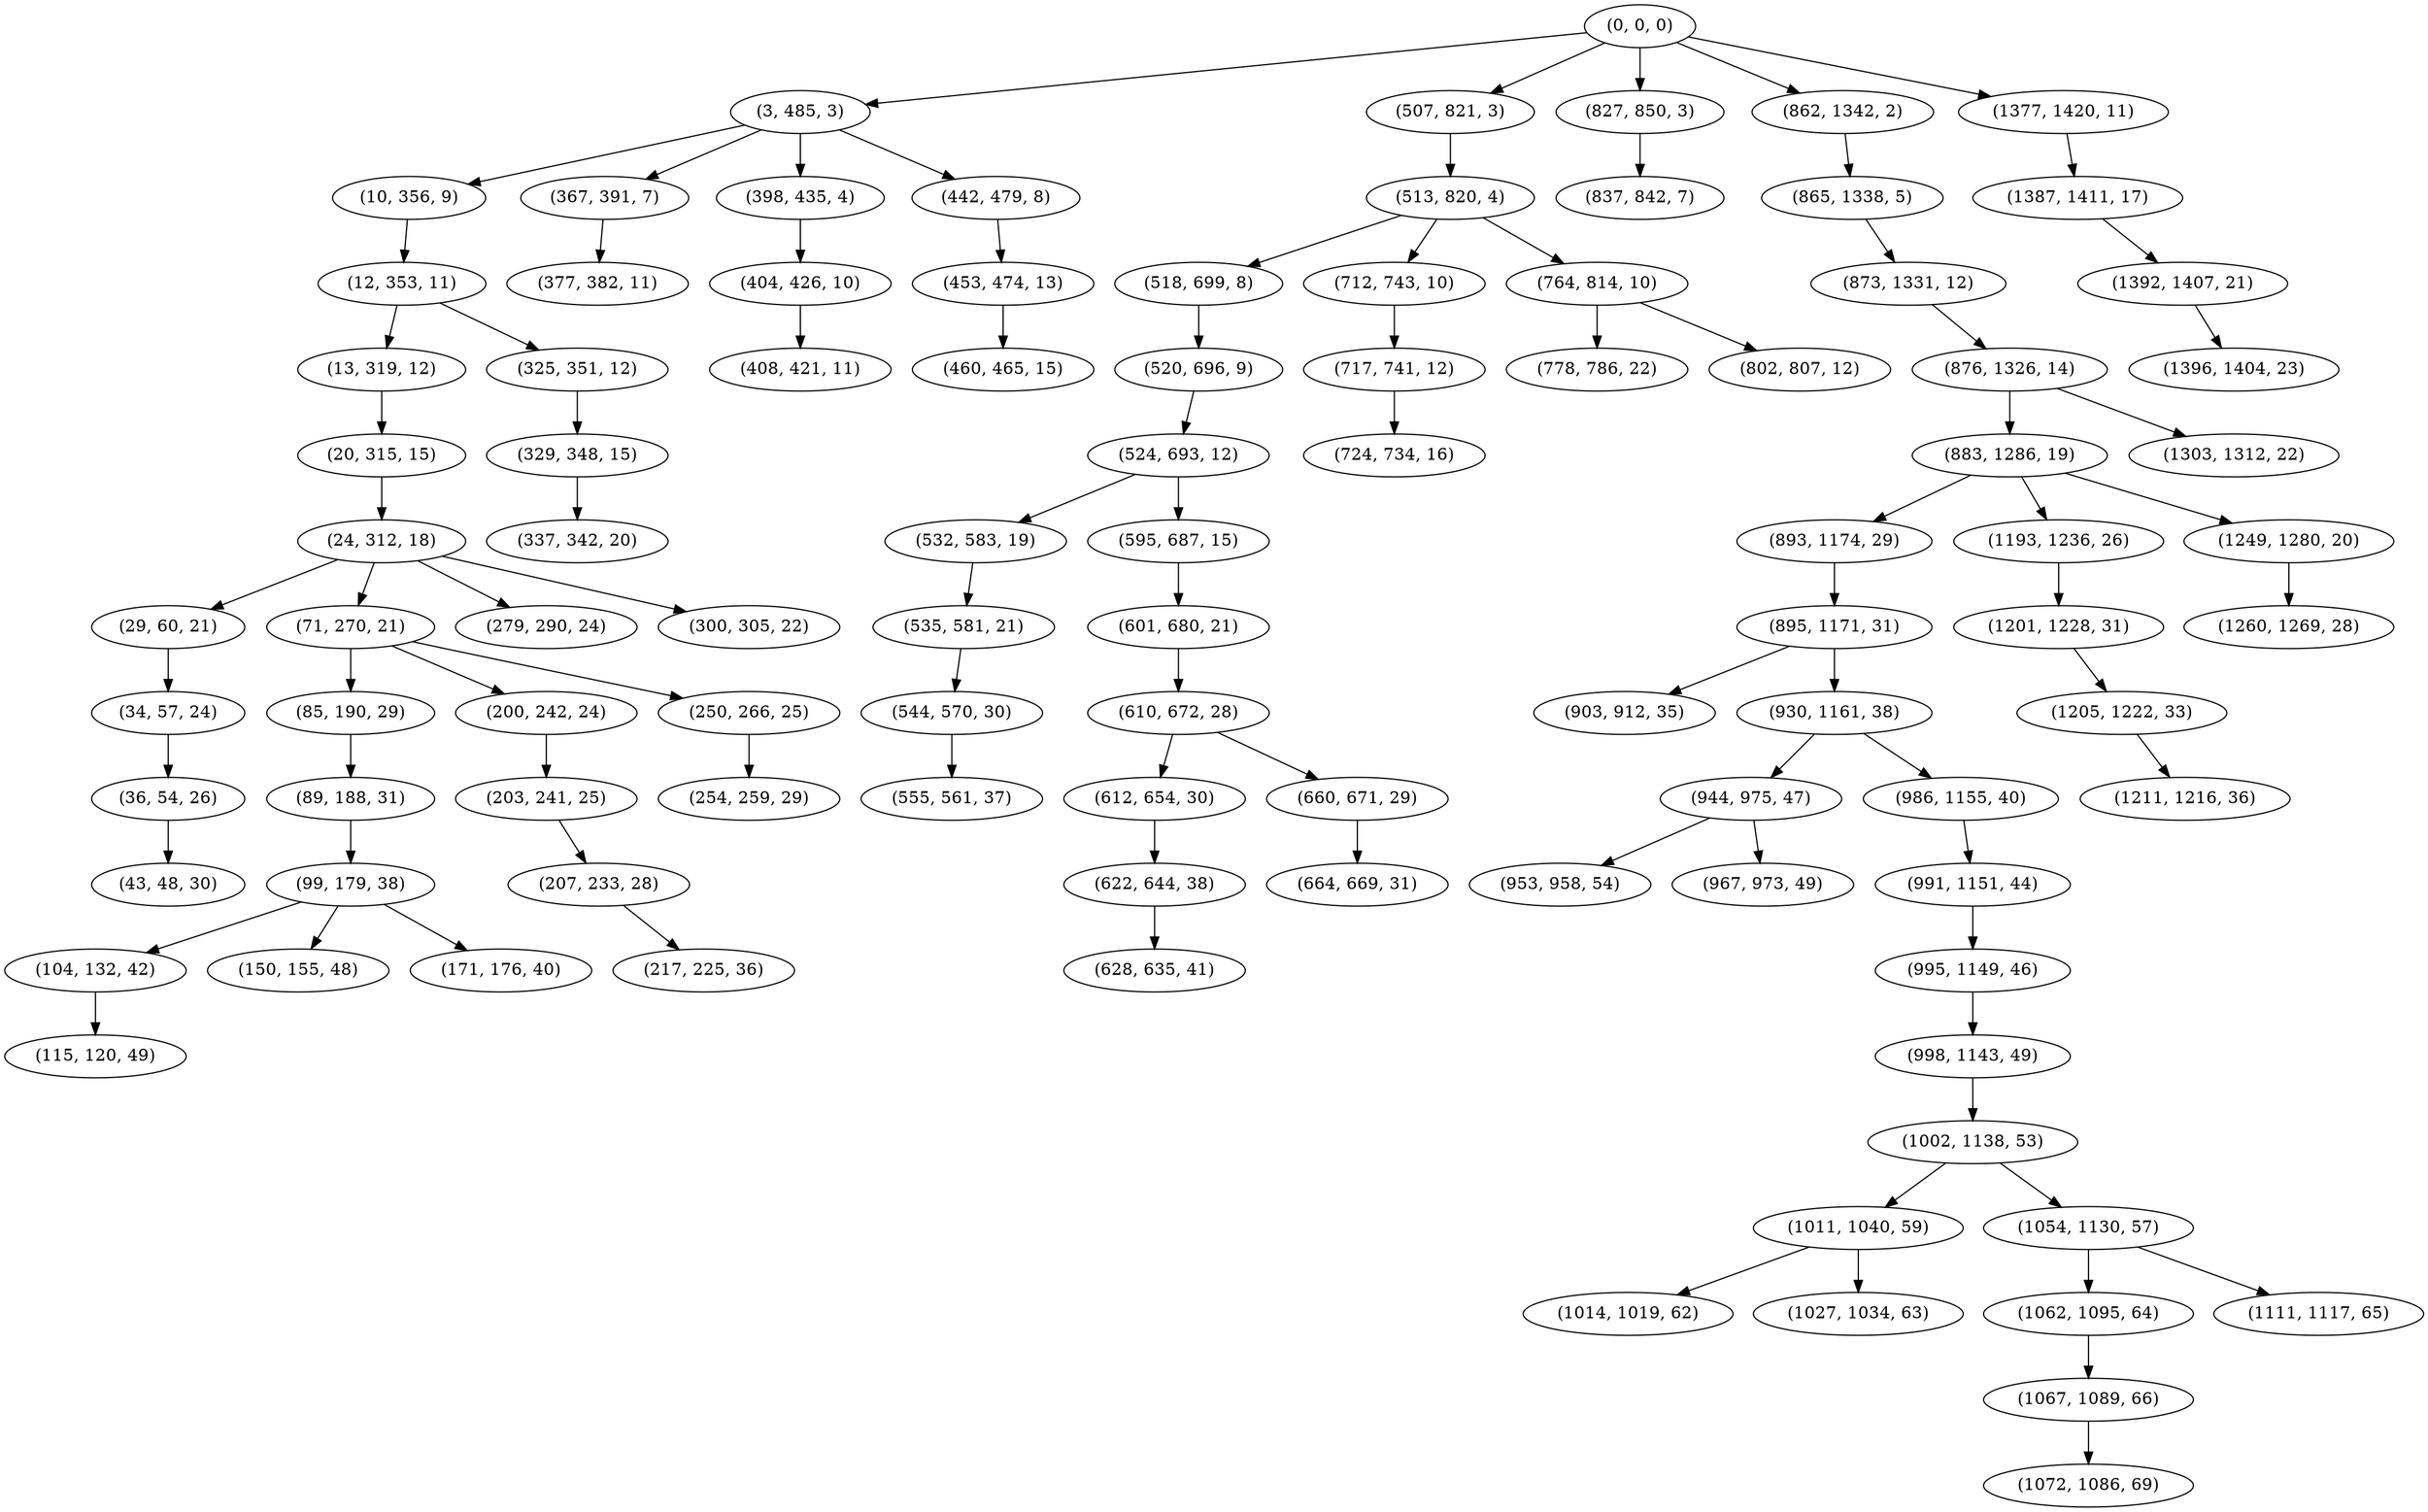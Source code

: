 digraph tree {
    "(0, 0, 0)";
    "(3, 485, 3)";
    "(10, 356, 9)";
    "(12, 353, 11)";
    "(13, 319, 12)";
    "(20, 315, 15)";
    "(24, 312, 18)";
    "(29, 60, 21)";
    "(34, 57, 24)";
    "(36, 54, 26)";
    "(43, 48, 30)";
    "(71, 270, 21)";
    "(85, 190, 29)";
    "(89, 188, 31)";
    "(99, 179, 38)";
    "(104, 132, 42)";
    "(115, 120, 49)";
    "(150, 155, 48)";
    "(171, 176, 40)";
    "(200, 242, 24)";
    "(203, 241, 25)";
    "(207, 233, 28)";
    "(217, 225, 36)";
    "(250, 266, 25)";
    "(254, 259, 29)";
    "(279, 290, 24)";
    "(300, 305, 22)";
    "(325, 351, 12)";
    "(329, 348, 15)";
    "(337, 342, 20)";
    "(367, 391, 7)";
    "(377, 382, 11)";
    "(398, 435, 4)";
    "(404, 426, 10)";
    "(408, 421, 11)";
    "(442, 479, 8)";
    "(453, 474, 13)";
    "(460, 465, 15)";
    "(507, 821, 3)";
    "(513, 820, 4)";
    "(518, 699, 8)";
    "(520, 696, 9)";
    "(524, 693, 12)";
    "(532, 583, 19)";
    "(535, 581, 21)";
    "(544, 570, 30)";
    "(555, 561, 37)";
    "(595, 687, 15)";
    "(601, 680, 21)";
    "(610, 672, 28)";
    "(612, 654, 30)";
    "(622, 644, 38)";
    "(628, 635, 41)";
    "(660, 671, 29)";
    "(664, 669, 31)";
    "(712, 743, 10)";
    "(717, 741, 12)";
    "(724, 734, 16)";
    "(764, 814, 10)";
    "(778, 786, 22)";
    "(802, 807, 12)";
    "(827, 850, 3)";
    "(837, 842, 7)";
    "(862, 1342, 2)";
    "(865, 1338, 5)";
    "(873, 1331, 12)";
    "(876, 1326, 14)";
    "(883, 1286, 19)";
    "(893, 1174, 29)";
    "(895, 1171, 31)";
    "(903, 912, 35)";
    "(930, 1161, 38)";
    "(944, 975, 47)";
    "(953, 958, 54)";
    "(967, 973, 49)";
    "(986, 1155, 40)";
    "(991, 1151, 44)";
    "(995, 1149, 46)";
    "(998, 1143, 49)";
    "(1002, 1138, 53)";
    "(1011, 1040, 59)";
    "(1014, 1019, 62)";
    "(1027, 1034, 63)";
    "(1054, 1130, 57)";
    "(1062, 1095, 64)";
    "(1067, 1089, 66)";
    "(1072, 1086, 69)";
    "(1111, 1117, 65)";
    "(1193, 1236, 26)";
    "(1201, 1228, 31)";
    "(1205, 1222, 33)";
    "(1211, 1216, 36)";
    "(1249, 1280, 20)";
    "(1260, 1269, 28)";
    "(1303, 1312, 22)";
    "(1377, 1420, 11)";
    "(1387, 1411, 17)";
    "(1392, 1407, 21)";
    "(1396, 1404, 23)";
    "(0, 0, 0)" -> "(3, 485, 3)";
    "(0, 0, 0)" -> "(507, 821, 3)";
    "(0, 0, 0)" -> "(827, 850, 3)";
    "(0, 0, 0)" -> "(862, 1342, 2)";
    "(0, 0, 0)" -> "(1377, 1420, 11)";
    "(3, 485, 3)" -> "(10, 356, 9)";
    "(3, 485, 3)" -> "(367, 391, 7)";
    "(3, 485, 3)" -> "(398, 435, 4)";
    "(3, 485, 3)" -> "(442, 479, 8)";
    "(10, 356, 9)" -> "(12, 353, 11)";
    "(12, 353, 11)" -> "(13, 319, 12)";
    "(12, 353, 11)" -> "(325, 351, 12)";
    "(13, 319, 12)" -> "(20, 315, 15)";
    "(20, 315, 15)" -> "(24, 312, 18)";
    "(24, 312, 18)" -> "(29, 60, 21)";
    "(24, 312, 18)" -> "(71, 270, 21)";
    "(24, 312, 18)" -> "(279, 290, 24)";
    "(24, 312, 18)" -> "(300, 305, 22)";
    "(29, 60, 21)" -> "(34, 57, 24)";
    "(34, 57, 24)" -> "(36, 54, 26)";
    "(36, 54, 26)" -> "(43, 48, 30)";
    "(71, 270, 21)" -> "(85, 190, 29)";
    "(71, 270, 21)" -> "(200, 242, 24)";
    "(71, 270, 21)" -> "(250, 266, 25)";
    "(85, 190, 29)" -> "(89, 188, 31)";
    "(89, 188, 31)" -> "(99, 179, 38)";
    "(99, 179, 38)" -> "(104, 132, 42)";
    "(99, 179, 38)" -> "(150, 155, 48)";
    "(99, 179, 38)" -> "(171, 176, 40)";
    "(104, 132, 42)" -> "(115, 120, 49)";
    "(200, 242, 24)" -> "(203, 241, 25)";
    "(203, 241, 25)" -> "(207, 233, 28)";
    "(207, 233, 28)" -> "(217, 225, 36)";
    "(250, 266, 25)" -> "(254, 259, 29)";
    "(325, 351, 12)" -> "(329, 348, 15)";
    "(329, 348, 15)" -> "(337, 342, 20)";
    "(367, 391, 7)" -> "(377, 382, 11)";
    "(398, 435, 4)" -> "(404, 426, 10)";
    "(404, 426, 10)" -> "(408, 421, 11)";
    "(442, 479, 8)" -> "(453, 474, 13)";
    "(453, 474, 13)" -> "(460, 465, 15)";
    "(507, 821, 3)" -> "(513, 820, 4)";
    "(513, 820, 4)" -> "(518, 699, 8)";
    "(513, 820, 4)" -> "(712, 743, 10)";
    "(513, 820, 4)" -> "(764, 814, 10)";
    "(518, 699, 8)" -> "(520, 696, 9)";
    "(520, 696, 9)" -> "(524, 693, 12)";
    "(524, 693, 12)" -> "(532, 583, 19)";
    "(524, 693, 12)" -> "(595, 687, 15)";
    "(532, 583, 19)" -> "(535, 581, 21)";
    "(535, 581, 21)" -> "(544, 570, 30)";
    "(544, 570, 30)" -> "(555, 561, 37)";
    "(595, 687, 15)" -> "(601, 680, 21)";
    "(601, 680, 21)" -> "(610, 672, 28)";
    "(610, 672, 28)" -> "(612, 654, 30)";
    "(610, 672, 28)" -> "(660, 671, 29)";
    "(612, 654, 30)" -> "(622, 644, 38)";
    "(622, 644, 38)" -> "(628, 635, 41)";
    "(660, 671, 29)" -> "(664, 669, 31)";
    "(712, 743, 10)" -> "(717, 741, 12)";
    "(717, 741, 12)" -> "(724, 734, 16)";
    "(764, 814, 10)" -> "(778, 786, 22)";
    "(764, 814, 10)" -> "(802, 807, 12)";
    "(827, 850, 3)" -> "(837, 842, 7)";
    "(862, 1342, 2)" -> "(865, 1338, 5)";
    "(865, 1338, 5)" -> "(873, 1331, 12)";
    "(873, 1331, 12)" -> "(876, 1326, 14)";
    "(876, 1326, 14)" -> "(883, 1286, 19)";
    "(876, 1326, 14)" -> "(1303, 1312, 22)";
    "(883, 1286, 19)" -> "(893, 1174, 29)";
    "(883, 1286, 19)" -> "(1193, 1236, 26)";
    "(883, 1286, 19)" -> "(1249, 1280, 20)";
    "(893, 1174, 29)" -> "(895, 1171, 31)";
    "(895, 1171, 31)" -> "(903, 912, 35)";
    "(895, 1171, 31)" -> "(930, 1161, 38)";
    "(930, 1161, 38)" -> "(944, 975, 47)";
    "(930, 1161, 38)" -> "(986, 1155, 40)";
    "(944, 975, 47)" -> "(953, 958, 54)";
    "(944, 975, 47)" -> "(967, 973, 49)";
    "(986, 1155, 40)" -> "(991, 1151, 44)";
    "(991, 1151, 44)" -> "(995, 1149, 46)";
    "(995, 1149, 46)" -> "(998, 1143, 49)";
    "(998, 1143, 49)" -> "(1002, 1138, 53)";
    "(1002, 1138, 53)" -> "(1011, 1040, 59)";
    "(1002, 1138, 53)" -> "(1054, 1130, 57)";
    "(1011, 1040, 59)" -> "(1014, 1019, 62)";
    "(1011, 1040, 59)" -> "(1027, 1034, 63)";
    "(1054, 1130, 57)" -> "(1062, 1095, 64)";
    "(1054, 1130, 57)" -> "(1111, 1117, 65)";
    "(1062, 1095, 64)" -> "(1067, 1089, 66)";
    "(1067, 1089, 66)" -> "(1072, 1086, 69)";
    "(1193, 1236, 26)" -> "(1201, 1228, 31)";
    "(1201, 1228, 31)" -> "(1205, 1222, 33)";
    "(1205, 1222, 33)" -> "(1211, 1216, 36)";
    "(1249, 1280, 20)" -> "(1260, 1269, 28)";
    "(1377, 1420, 11)" -> "(1387, 1411, 17)";
    "(1387, 1411, 17)" -> "(1392, 1407, 21)";
    "(1392, 1407, 21)" -> "(1396, 1404, 23)";
}
